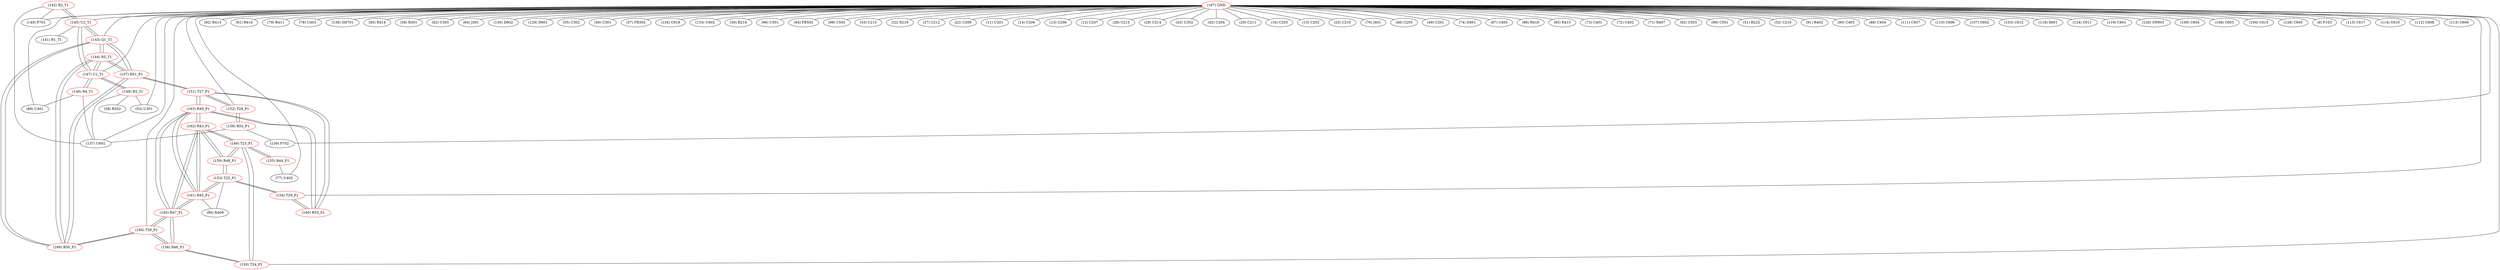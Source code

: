 graph {
	142 [label="(142) R2_T1" color=red]
	140 [label="(140) P701"]
	137 [label="(137) U601"]
	145 [label="(145) U2_T1"]
	143 [label="(143) Q1_T1" color=red]
	145 [label="(145) U2_T1"]
	157 [label="(157) R51_P1"]
	166 [label="(166) R50_P1"]
	144 [label="(144) R5_T1"]
	144 [label="(144) R5_T1" color=red]
	147 [label="(147) U1_T1"]
	157 [label="(157) R51_P1"]
	166 [label="(166) R50_P1"]
	143 [label="(143) Q1_T1"]
	145 [label="(145) U2_T1" color=red]
	142 [label="(142) R2_T1"]
	147 [label="(147) U1_T1"]
	141 [label="(141) R1_T1"]
	143 [label="(143) Q1_T1"]
	146 [label="(146) R4_T1" color=red]
	137 [label="(137) U601"]
	89 [label="(89) U401"]
	147 [label="(147) U1_T1"]
	147 [label="(147) U1_T1" color=red]
	148 [label="(148) R3_T1"]
	146 [label="(146) R4_T1"]
	145 [label="(145) U2_T1"]
	144 [label="(144) R5_T1"]
	148 [label="(148) R3_T1" color=red]
	53 [label="(53) U301"]
	137 [label="(137) U601"]
	58 [label="(58) R302"]
	147 [label="(147) U1_T1"]
	149 [label="(149) T23_P1" color=red]
	159 [label="(159) R48_P1"]
	162 [label="(162) R43_P1"]
	150 [label="(150) T24_P1"]
	155 [label="(155) R44_P1"]
	150 [label="(150) T24_P1" color=red]
	156 [label="(156) R46_P1"]
	149 [label="(149) T23_P1"]
	151 [label="(151) T27_P1" color=red]
	157 [label="(157) R51_P1"]
	152 [label="(152) T28_P1"]
	160 [label="(160) R53_P1"]
	163 [label="(163) R49_P1"]
	152 [label="(152) T28_P1" color=red]
	158 [label="(158) R52_P1"]
	151 [label="(151) T27_P1"]
	153 [label="(153) T25_P1" color=red]
	154 [label="(154) T29_P1"]
	159 [label="(159) R48_P1"]
	161 [label="(161) R45_P1"]
	80 [label="(80) R409"]
	154 [label="(154) T29_P1" color=red]
	153 [label="(153) T25_P1"]
	160 [label="(160) R53_P1"]
	155 [label="(155) R44_P1" color=red]
	77 [label="(77) U402"]
	149 [label="(149) T23_P1"]
	156 [label="(156) R46_P1" color=red]
	164 [label="(164) T26_P1"]
	165 [label="(165) R47_P1"]
	150 [label="(150) T24_P1"]
	157 [label="(157) R51_P1" color=red]
	151 [label="(151) T27_P1"]
	166 [label="(166) R50_P1"]
	144 [label="(144) R5_T1"]
	143 [label="(143) Q1_T1"]
	158 [label="(158) R52_P1" color=red]
	139 [label="(139) P702"]
	137 [label="(137) U601"]
	152 [label="(152) T28_P1"]
	159 [label="(159) R48_P1" color=red]
	153 [label="(153) T25_P1"]
	149 [label="(149) T23_P1"]
	162 [label="(162) R43_P1"]
	160 [label="(160) R53_P1" color=red]
	154 [label="(154) T29_P1"]
	151 [label="(151) T27_P1"]
	163 [label="(163) R49_P1"]
	161 [label="(161) R45_P1" color=red]
	165 [label="(165) R47_P1"]
	162 [label="(162) R43_P1"]
	163 [label="(163) R49_P1"]
	153 [label="(153) T25_P1"]
	80 [label="(80) R409"]
	162 [label="(162) R43_P1" color=red]
	159 [label="(159) R48_P1"]
	149 [label="(149) T23_P1"]
	165 [label="(165) R47_P1"]
	161 [label="(161) R45_P1"]
	163 [label="(163) R49_P1"]
	163 [label="(163) R49_P1" color=red]
	165 [label="(165) R47_P1"]
	161 [label="(161) R45_P1"]
	162 [label="(162) R43_P1"]
	151 [label="(151) T27_P1"]
	160 [label="(160) R53_P1"]
	164 [label="(164) T26_P1" color=red]
	166 [label="(166) R50_P1"]
	156 [label="(156) R46_P1"]
	165 [label="(165) R47_P1"]
	165 [label="(165) R47_P1" color=red]
	161 [label="(161) R45_P1"]
	162 [label="(162) R43_P1"]
	163 [label="(163) R49_P1"]
	164 [label="(164) T26_P1"]
	156 [label="(156) R46_P1"]
	166 [label="(166) R50_P1" color=red]
	164 [label="(164) T26_P1"]
	157 [label="(157) R51_P1"]
	144 [label="(144) R5_T1"]
	143 [label="(143) Q1_T1"]
	167 [label="(167) GND" color=red]
	82 [label="(82) R413"]
	81 [label="(81) R410"]
	79 [label="(79) R411"]
	78 [label="(78) U403"]
	138 [label="(138) SH701"]
	83 [label="(83) R414"]
	59 [label="(59) R301"]
	62 [label="(62) C303"]
	137 [label="(137) U601"]
	64 [label="(64) J301"]
	130 [label="(130) D602"]
	129 [label="(129) D601"]
	55 [label="(55) C302"]
	139 [label="(139) P702"]
	56 [label="(56) C301"]
	57 [label="(57) FB302"]
	53 [label="(53) U301"]
	134 [label="(134) C618"]
	133 [label="(133) U602"]
	30 [label="(30) R218"]
	140 [label="(140) P701"]
	96 [label="(96) U501"]
	94 [label="(94) FB502"]
	98 [label="(98) C502"]
	33 [label="(33) C215"]
	32 [label="(32) R219"]
	27 [label="(27) C212"]
	22 [label="(22) C209"]
	11 [label="(11) U201"]
	14 [label="(14) C206"]
	13 [label="(13) C208"]
	12 [label="(12) C207"]
	28 [label="(28) C213"]
	29 [label="(29) C214"]
	43 [label="(43) U202"]
	42 [label="(42) C204"]
	26 [label="(26) C211"]
	16 [label="(16) C203"]
	15 [label="(15) C202"]
	25 [label="(25) C210"]
	77 [label="(77) U402"]
	76 [label="(76) J401"]
	48 [label="(48) C205"]
	49 [label="(49) C201"]
	74 [label="(74) D401"]
	87 [label="(87) C405"]
	86 [label="(86) R416"]
	85 [label="(85) R415"]
	73 [label="(73) C401"]
	72 [label="(72) C402"]
	71 [label="(71) R407"]
	92 [label="(92) C503"]
	99 [label="(99) C501"]
	51 [label="(51) R222"]
	52 [label="(52) C216"]
	91 [label="(91) R402"]
	90 [label="(90) C403"]
	89 [label="(89) U401"]
	88 [label="(88) C404"]
	111 [label="(111) C607"]
	110 [label="(110) C606"]
	107 [label="(107) C602"]
	103 [label="(103) C612"]
	118 [label="(118) X601"]
	124 [label="(124) C611"]
	119 [label="(119) C601"]
	126 [label="(126) SW601"]
	109 [label="(109) C604"]
	108 [label="(108) C603"]
	104 [label="(104) C615"]
	128 [label="(128) C605"]
	9 [label="(9) P103"]
	115 [label="(115) C617"]
	114 [label="(114) C610"]
	112 [label="(112) C608"]
	113 [label="(113) C609"]
	143 [label="(143) Q1_T1"]
	145 [label="(145) U2_T1"]
	147 [label="(147) U1_T1"]
	164 [label="(164) T26_P1"]
	150 [label="(150) T24_P1"]
	154 [label="(154) T29_P1"]
	152 [label="(152) T28_P1"]
	142 -- 140
	142 -- 137
	142 -- 145
	143 -- 145
	143 -- 157
	143 -- 166
	143 -- 144
	144 -- 147
	144 -- 157
	144 -- 166
	144 -- 143
	145 -- 142
	145 -- 147
	145 -- 141
	145 -- 143
	146 -- 137
	146 -- 89
	146 -- 147
	147 -- 148
	147 -- 146
	147 -- 145
	147 -- 144
	148 -- 53
	148 -- 137
	148 -- 58
	148 -- 147
	149 -- 159
	149 -- 162
	149 -- 150
	149 -- 155
	150 -- 156
	150 -- 149
	151 -- 157
	151 -- 152
	151 -- 160
	151 -- 163
	152 -- 158
	152 -- 151
	153 -- 154
	153 -- 159
	153 -- 161
	153 -- 80
	154 -- 153
	154 -- 160
	155 -- 77
	155 -- 149
	156 -- 164
	156 -- 165
	156 -- 150
	157 -- 151
	157 -- 166
	157 -- 144
	157 -- 143
	158 -- 139
	158 -- 137
	158 -- 152
	159 -- 153
	159 -- 149
	159 -- 162
	160 -- 154
	160 -- 151
	160 -- 163
	161 -- 165
	161 -- 162
	161 -- 163
	161 -- 153
	161 -- 80
	162 -- 159
	162 -- 149
	162 -- 165
	162 -- 161
	162 -- 163
	163 -- 165
	163 -- 161
	163 -- 162
	163 -- 151
	163 -- 160
	164 -- 166
	164 -- 156
	164 -- 165
	165 -- 161
	165 -- 162
	165 -- 163
	165 -- 164
	165 -- 156
	166 -- 164
	166 -- 157
	166 -- 144
	166 -- 143
	167 -- 82
	167 -- 81
	167 -- 79
	167 -- 78
	167 -- 138
	167 -- 83
	167 -- 59
	167 -- 62
	167 -- 137
	167 -- 64
	167 -- 130
	167 -- 129
	167 -- 55
	167 -- 139
	167 -- 56
	167 -- 57
	167 -- 53
	167 -- 134
	167 -- 133
	167 -- 30
	167 -- 140
	167 -- 96
	167 -- 94
	167 -- 98
	167 -- 33
	167 -- 32
	167 -- 27
	167 -- 22
	167 -- 11
	167 -- 14
	167 -- 13
	167 -- 12
	167 -- 28
	167 -- 29
	167 -- 43
	167 -- 42
	167 -- 26
	167 -- 16
	167 -- 15
	167 -- 25
	167 -- 77
	167 -- 76
	167 -- 48
	167 -- 49
	167 -- 74
	167 -- 87
	167 -- 86
	167 -- 85
	167 -- 73
	167 -- 72
	167 -- 71
	167 -- 92
	167 -- 99
	167 -- 51
	167 -- 52
	167 -- 91
	167 -- 90
	167 -- 89
	167 -- 88
	167 -- 111
	167 -- 110
	167 -- 107
	167 -- 103
	167 -- 118
	167 -- 124
	167 -- 119
	167 -- 126
	167 -- 109
	167 -- 108
	167 -- 104
	167 -- 128
	167 -- 9
	167 -- 115
	167 -- 114
	167 -- 112
	167 -- 113
	167 -- 143
	167 -- 145
	167 -- 147
	167 -- 164
	167 -- 150
	167 -- 154
	167 -- 152
}
